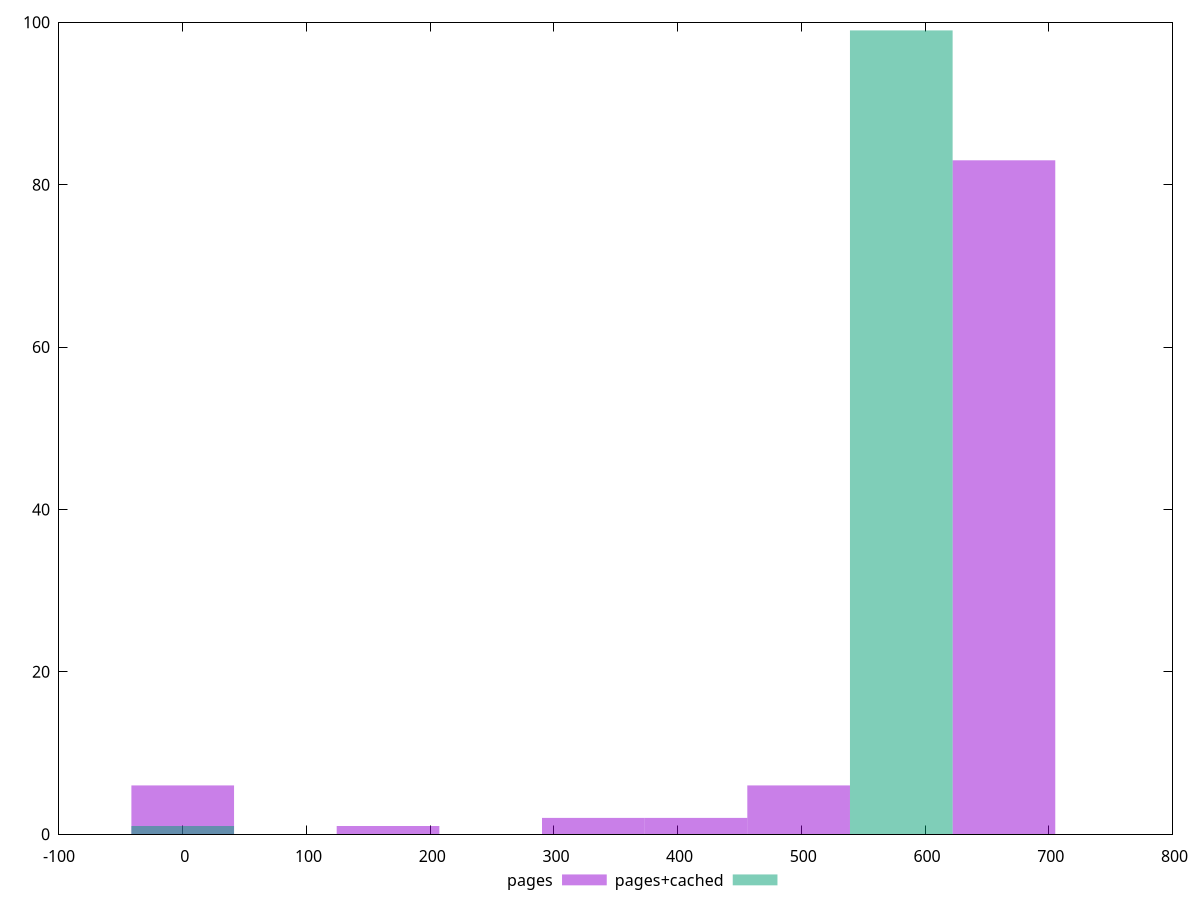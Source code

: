 reset
set terminal svg size 640, 500 enhanced background rgb 'white'
set output "report_00007_2020-12-11T15:55:29.892Z/uses-rel-preload/comparison/histogram/1_vs_2.svg"

$pages <<EOF
0 6
663.763333081282 83
331.881666540641 2
414.8520831758012 2
497.8224998109615 6
165.9408332703205 1
EOF

$pagesCached <<EOF
0 1
580.7929164461217 99
EOF

set key outside below
set boxwidth 82.97041663516025
set yrange [0:100]
set style fill transparent solid 0.5 noborder

plot \
  $pages title "pages" with boxes, \
  $pagesCached title "pages+cached" with boxes, \


reset